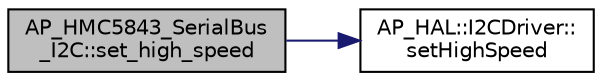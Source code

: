 digraph "AP_HMC5843_SerialBus_I2C::set_high_speed"
{
 // INTERACTIVE_SVG=YES
  edge [fontname="Helvetica",fontsize="10",labelfontname="Helvetica",labelfontsize="10"];
  node [fontname="Helvetica",fontsize="10",shape=record];
  rankdir="LR";
  Node1 [label="AP_HMC5843_SerialBus\l_I2C::set_high_speed",height=0.2,width=0.4,color="black", fillcolor="grey75", style="filled", fontcolor="black"];
  Node1 -> Node2 [color="midnightblue",fontsize="10",style="solid",fontname="Helvetica"];
  Node2 [label="AP_HAL::I2CDriver::\lsetHighSpeed",height=0.2,width=0.4,color="black", fillcolor="white", style="filled",URL="$classAP__HAL_1_1I2CDriver.html#a687bb56361cf0ee839b4df36cf756952"];
}
